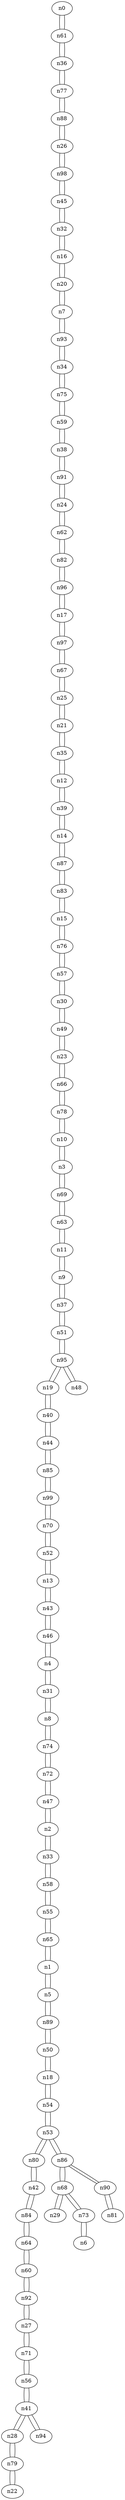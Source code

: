 graph {
n0;
n1;
n2;
n3;
n4;
n5;
n6;
n7;
n8;
n9;
n10;
n11;
n12;
n13;
n14;
n15;
n16;
n17;
n18;
n19;
n20;
n21;
n22;
n23;
n24;
n25;
n26;
n27;
n28;
n29;
n30;
n31;
n32;
n33;
n34;
n35;
n36;
n37;
n38;
n39;
n40;
n41;
n42;
n43;
n44;
n45;
n46;
n47;
n48;
n49;
n50;
n51;
n52;
n53;
n54;
n55;
n56;
n57;
n58;
n59;
n60;
n61;
n62;
n63;
n64;
n65;
n66;
n67;
n68;
n69;
n70;
n71;
n72;
n73;
n74;
n75;
n76;
n77;
n78;
n79;
n80;
n81;
n82;
n83;
n84;
n85;
n86;
n87;
n88;
n89;
n90;
n91;
n92;
n93;
n94;
n95;
n96;
n97;
n98;
n99;
n0 -- n61;
n1 -- n5;
n1 -- n65;
n2 -- n47;
n2 -- n33;
n3 -- n69;
n3 -- n10;
n4 -- n46;
n4 -- n31;
n5 -- n89;
n5 -- n1;
n6 -- n73;
n7 -- n93;
n7 -- n20;
n8 -- n31;
n8 -- n74;
n9 -- n11;
n9 -- n37;
n10 -- n3;
n10 -- n78;
n11 -- n9;
n11 -- n63;
n12 -- n39;
n12 -- n35;
n13 -- n52;
n13 -- n43;
n14 -- n39;
n14 -- n87;
n15 -- n76;
n15 -- n83;
n16 -- n32;
n16 -- n20;
n17 -- n96;
n17 -- n97;
n18 -- n54;
n18 -- n50;
n19 -- n95;
n19 -- n40;
n20 -- n7;
n20 -- n16;
n21 -- n25;
n21 -- n35;
n22 -- n79;
n23 -- n49;
n23 -- n66;
n24 -- n62;
n24 -- n91;
n25 -- n21;
n25 -- n67;
n26 -- n88;
n26 -- n98;
n27 -- n71;
n27 -- n92;
n28 -- n79;
n28 -- n41;
n29 -- n68;
n30 -- n57;
n30 -- n49;
n31 -- n4;
n31 -- n8;
n32 -- n16;
n32 -- n45;
n33 -- n2;
n33 -- n58;
n34 -- n93;
n34 -- n75;
n35 -- n21;
n35 -- n12;
n36 -- n77;
n36 -- n61;
n37 -- n9;
n37 -- n51;
n38 -- n91;
n38 -- n59;
n39 -- n14;
n39 -- n12;
n40 -- n19;
n40 -- n44;
n41 -- n94;
n41 -- n28;
n41 -- n56;
n42 -- n84;
n42 -- n80;
n43 -- n13;
n43 -- n46;
n44 -- n40;
n44 -- n85;
n45 -- n32;
n45 -- n98;
n46 -- n4;
n46 -- n43;
n47 -- n72;
n47 -- n2;
n48 -- n95;
n49 -- n23;
n49 -- n30;
n50 -- n89;
n50 -- n18;
n51 -- n95;
n51 -- n37;
n52 -- n13;
n52 -- n70;
n53 -- n54;
n53 -- n80;
n53 -- n86;
n54 -- n53;
n54 -- n18;
n55 -- n58;
n55 -- n65;
n56 -- n71;
n56 -- n41;
n57 -- n76;
n57 -- n30;
n58 -- n55;
n58 -- n33;
n59 -- n38;
n59 -- n75;
n60 -- n64;
n60 -- n92;
n61 -- n0;
n61 -- n36;
n62 -- n24;
n62 -- n82;
n63 -- n11;
n63 -- n69;
n64 -- n84;
n64 -- n60;
n65 -- n55;
n65 -- n1;
n66 -- n23;
n66 -- n78;
n67 -- n25;
n67 -- n97;
n68 -- n29;
n68 -- n73;
n68 -- n86;
n69 -- n3;
n69 -- n63;
n70 -- n52;
n70 -- n99;
n71 -- n27;
n71 -- n56;
n72 -- n47;
n72 -- n74;
n73 -- n68;
n73 -- n6;
n74 -- n72;
n74 -- n8;
n75 -- n59;
n75 -- n34;
n76 -- n15;
n76 -- n57;
n77 -- n88;
n77 -- n36;
n78 -- n66;
n78 -- n10;
n79 -- n28;
n79 -- n22;
n80 -- n53;
n80 -- n42;
n81 -- n90;
n82 -- n96;
n82 -- n62;
n83 -- n15;
n83 -- n87;
n84 -- n64;
n84 -- n42;
n85 -- n99;
n85 -- n44;
n86 -- n68;
n86 -- n53;
n86 -- n90;
n87 -- n14;
n87 -- n83;
n88 -- n26;
n88 -- n77;
n89 -- n5;
n89 -- n50;
n90 -- n81;
n90 -- n86;
n91 -- n38;
n91 -- n24;
n92 -- n27;
n92 -- n60;
n93 -- n7;
n93 -- n34;
n94 -- n41;
n95 -- n48;
n95 -- n19;
n95 -- n51;
n96 -- n82;
n96 -- n17;
n97 -- n67;
n97 -- n17;
n98 -- n26;
n98 -- n45;
n99 -- n85;
n99 -- n70;
}

